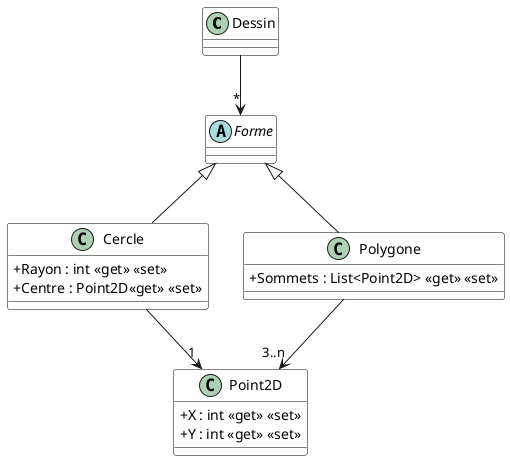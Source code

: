 @startuml DiagDessin

skinparam classAttributeIconSize 0
skinparam class {
    BackgroundColor White
    BorderColor #000
}

Dessin --> "*" Forme
Forme <|-- Cercle
Forme <|-- Polygone
Cercle --> "1" Point2D
Polygone --> "3..n" Point2D

class Point2D {
    + X : int <<get>> <<set>>
    + Y : int <<get>> <<set>>
}

abstract Forme {
    
}

class Cercle {
    + Rayon : int <<get>> <<set>>
    + Centre : Point2D<<get>> <<set>>
}

class Polygone {
    + Sommets : List<Point2D> <<get>> <<set>>    
}

@enduml
